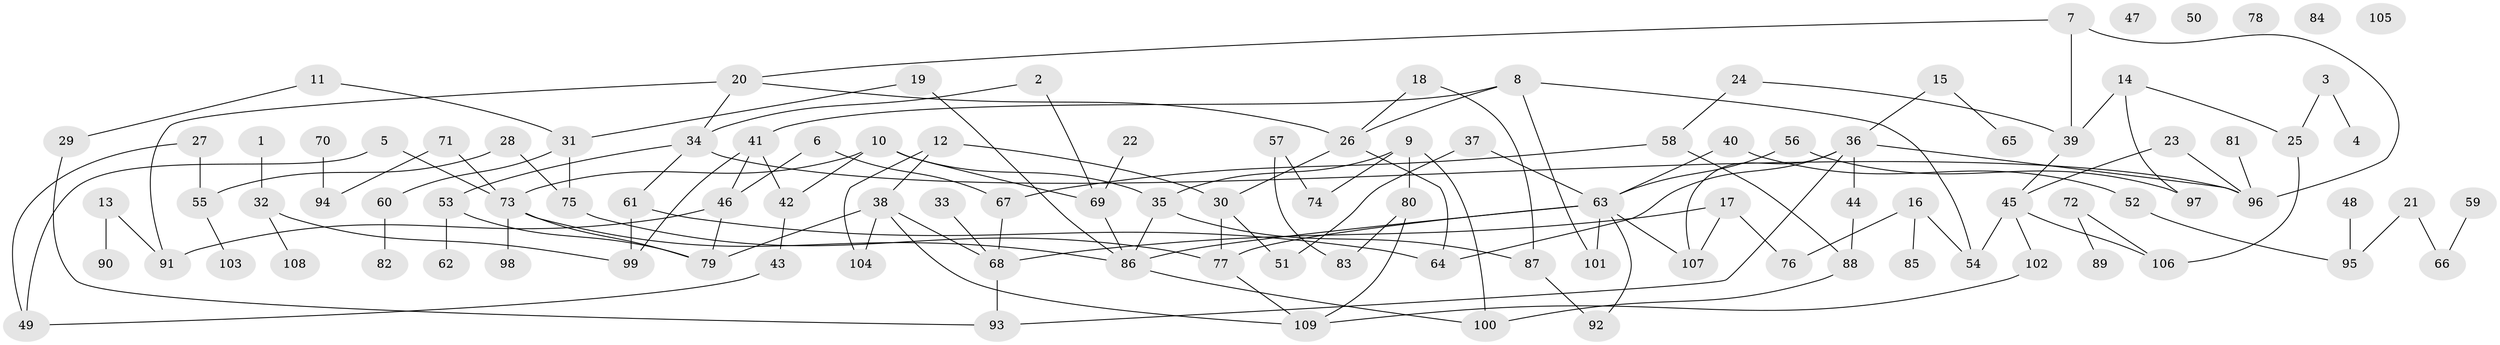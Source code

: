 // coarse degree distribution, {9: 0.023809523809523808, 2: 0.16666666666666666, 6: 0.09523809523809523, 5: 0.14285714285714285, 3: 0.14285714285714285, 4: 0.21428571428571427, 1: 0.19047619047619047, 7: 0.023809523809523808}
// Generated by graph-tools (version 1.1) at 2025/48/03/04/25 22:48:26]
// undirected, 109 vertices, 141 edges
graph export_dot {
  node [color=gray90,style=filled];
  1;
  2;
  3;
  4;
  5;
  6;
  7;
  8;
  9;
  10;
  11;
  12;
  13;
  14;
  15;
  16;
  17;
  18;
  19;
  20;
  21;
  22;
  23;
  24;
  25;
  26;
  27;
  28;
  29;
  30;
  31;
  32;
  33;
  34;
  35;
  36;
  37;
  38;
  39;
  40;
  41;
  42;
  43;
  44;
  45;
  46;
  47;
  48;
  49;
  50;
  51;
  52;
  53;
  54;
  55;
  56;
  57;
  58;
  59;
  60;
  61;
  62;
  63;
  64;
  65;
  66;
  67;
  68;
  69;
  70;
  71;
  72;
  73;
  74;
  75;
  76;
  77;
  78;
  79;
  80;
  81;
  82;
  83;
  84;
  85;
  86;
  87;
  88;
  89;
  90;
  91;
  92;
  93;
  94;
  95;
  96;
  97;
  98;
  99;
  100;
  101;
  102;
  103;
  104;
  105;
  106;
  107;
  108;
  109;
  1 -- 32;
  2 -- 34;
  2 -- 69;
  3 -- 4;
  3 -- 25;
  5 -- 49;
  5 -- 73;
  6 -- 46;
  6 -- 67;
  7 -- 20;
  7 -- 39;
  7 -- 96;
  8 -- 26;
  8 -- 41;
  8 -- 54;
  8 -- 101;
  9 -- 35;
  9 -- 74;
  9 -- 80;
  9 -- 100;
  10 -- 35;
  10 -- 42;
  10 -- 69;
  10 -- 73;
  11 -- 29;
  11 -- 31;
  12 -- 30;
  12 -- 38;
  12 -- 104;
  13 -- 90;
  13 -- 91;
  14 -- 25;
  14 -- 39;
  14 -- 97;
  15 -- 36;
  15 -- 65;
  16 -- 54;
  16 -- 76;
  16 -- 85;
  17 -- 68;
  17 -- 76;
  17 -- 107;
  18 -- 26;
  18 -- 87;
  19 -- 31;
  19 -- 86;
  20 -- 26;
  20 -- 34;
  20 -- 91;
  21 -- 66;
  21 -- 95;
  22 -- 69;
  23 -- 45;
  23 -- 96;
  24 -- 39;
  24 -- 58;
  25 -- 106;
  26 -- 30;
  26 -- 64;
  27 -- 49;
  27 -- 55;
  28 -- 55;
  28 -- 75;
  29 -- 93;
  30 -- 51;
  30 -- 77;
  31 -- 60;
  31 -- 75;
  32 -- 99;
  32 -- 108;
  33 -- 68;
  34 -- 53;
  34 -- 61;
  34 -- 96;
  35 -- 86;
  35 -- 87;
  36 -- 44;
  36 -- 64;
  36 -- 93;
  36 -- 96;
  36 -- 107;
  37 -- 51;
  37 -- 63;
  38 -- 68;
  38 -- 79;
  38 -- 104;
  38 -- 109;
  39 -- 45;
  40 -- 52;
  40 -- 63;
  41 -- 42;
  41 -- 46;
  41 -- 99;
  42 -- 43;
  43 -- 49;
  44 -- 88;
  45 -- 54;
  45 -- 102;
  45 -- 106;
  46 -- 79;
  46 -- 91;
  48 -- 95;
  52 -- 95;
  53 -- 62;
  53 -- 79;
  55 -- 103;
  56 -- 63;
  56 -- 97;
  57 -- 74;
  57 -- 83;
  58 -- 67;
  58 -- 88;
  59 -- 66;
  60 -- 82;
  61 -- 64;
  61 -- 99;
  63 -- 77;
  63 -- 86;
  63 -- 92;
  63 -- 101;
  63 -- 107;
  67 -- 68;
  68 -- 93;
  69 -- 86;
  70 -- 94;
  71 -- 73;
  71 -- 94;
  72 -- 89;
  72 -- 106;
  73 -- 79;
  73 -- 86;
  73 -- 98;
  75 -- 77;
  77 -- 109;
  80 -- 83;
  80 -- 109;
  81 -- 96;
  86 -- 100;
  87 -- 92;
  88 -- 100;
  102 -- 109;
}
